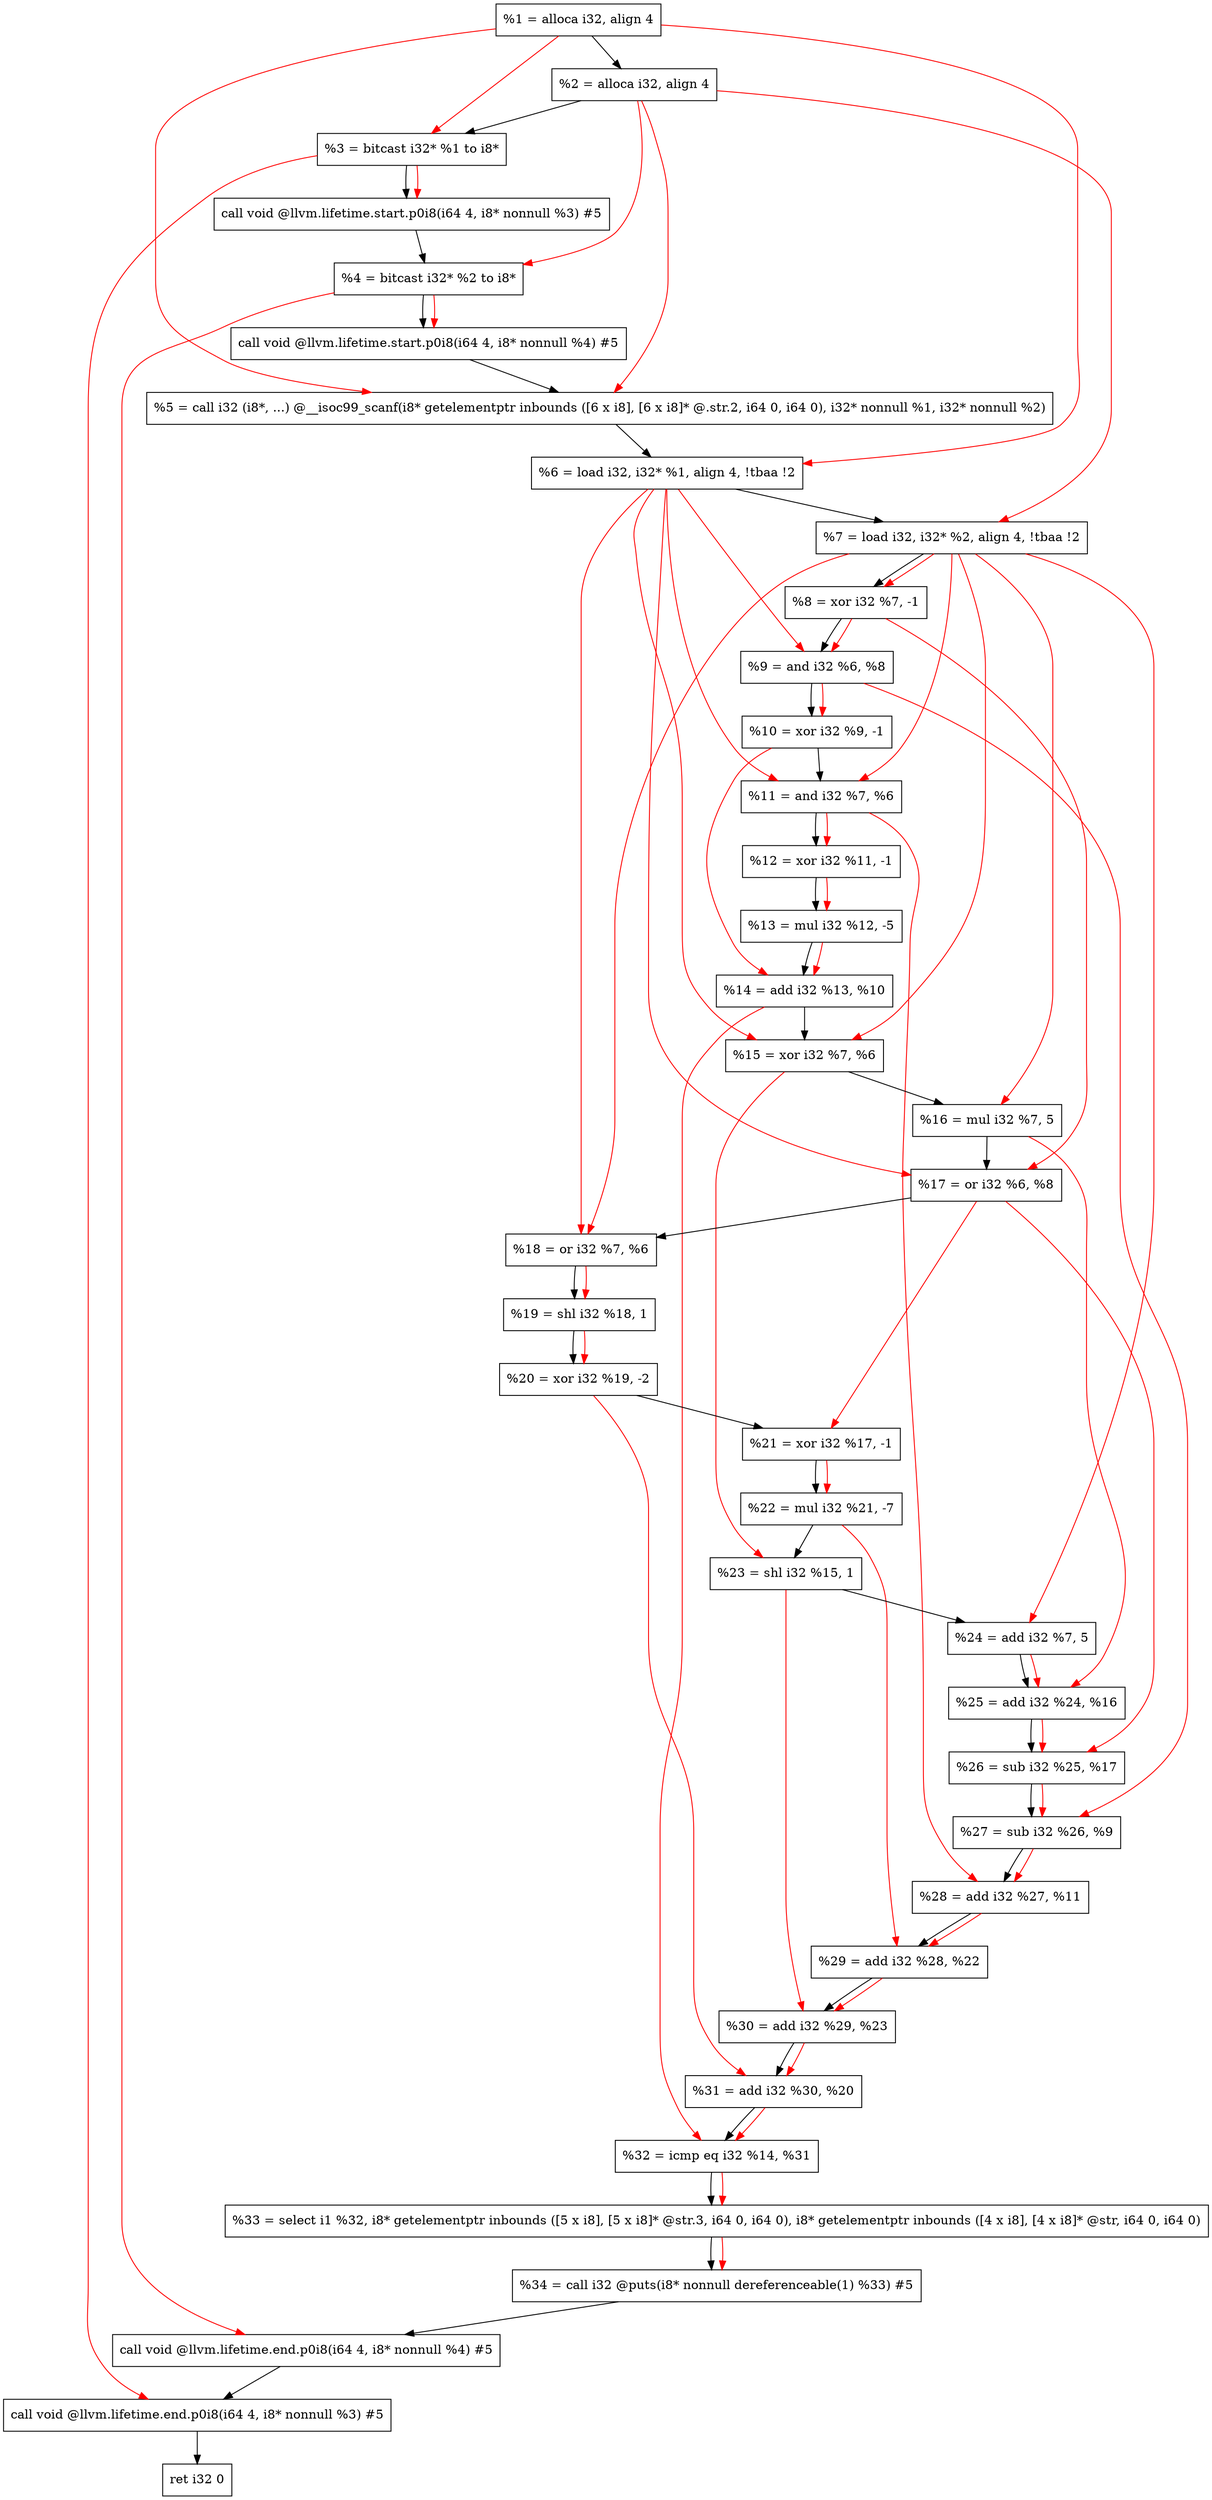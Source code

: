 digraph "DFG for'main' function" {
	Node0x1b3adf8[shape=record, label="  %1 = alloca i32, align 4"];
	Node0x1b3ae78[shape=record, label="  %2 = alloca i32, align 4"];
	Node0x1b3af08[shape=record, label="  %3 = bitcast i32* %1 to i8*"];
	Node0x1b3b368[shape=record, label="  call void @llvm.lifetime.start.p0i8(i64 4, i8* nonnull %3) #5"];
	Node0x1b3b448[shape=record, label="  %4 = bitcast i32* %2 to i8*"];
	Node0x1b3b568[shape=record, label="  call void @llvm.lifetime.start.p0i8(i64 4, i8* nonnull %4) #5"];
	Node0x1b3b7a0[shape=record, label="  %5 = call i32 (i8*, ...) @__isoc99_scanf(i8* getelementptr inbounds ([6 x i8], [6 x i8]* @.str.2, i64 0, i64 0), i32* nonnull %1, i32* nonnull %2)"];
	Node0x1b3b858[shape=record, label="  %6 = load i32, i32* %1, align 4, !tbaa !2"];
	Node0x1b3c7c8[shape=record, label="  %7 = load i32, i32* %2, align 4, !tbaa !2"];
	Node0x1b3ce50[shape=record, label="  %8 = xor i32 %7, -1"];
	Node0x1b3cec0[shape=record, label="  %9 = and i32 %6, %8"];
	Node0x1b3cf30[shape=record, label="  %10 = xor i32 %9, -1"];
	Node0x1b3cfa0[shape=record, label="  %11 = and i32 %7, %6"];
	Node0x1b3d010[shape=record, label="  %12 = xor i32 %11, -1"];
	Node0x1b3d080[shape=record, label="  %13 = mul i32 %12, -5"];
	Node0x1b3d0f0[shape=record, label="  %14 = add i32 %13, %10"];
	Node0x1b3d160[shape=record, label="  %15 = xor i32 %7, %6"];
	Node0x1b3d1d0[shape=record, label="  %16 = mul i32 %7, 5"];
	Node0x1b3d240[shape=record, label="  %17 = or i32 %6, %8"];
	Node0x1b3d2b0[shape=record, label="  %18 = or i32 %7, %6"];
	Node0x1b3d320[shape=record, label="  %19 = shl i32 %18, 1"];
	Node0x1b3d390[shape=record, label="  %20 = xor i32 %19, -2"];
	Node0x1b3d400[shape=record, label="  %21 = xor i32 %17, -1"];
	Node0x1b3d470[shape=record, label="  %22 = mul i32 %21, -7"];
	Node0x1b3d4e0[shape=record, label="  %23 = shl i32 %15, 1"];
	Node0x1b3d550[shape=record, label="  %24 = add i32 %7, 5"];
	Node0x1b3d5c0[shape=record, label="  %25 = add i32 %24, %16"];
	Node0x1b3d630[shape=record, label="  %26 = sub i32 %25, %17"];
	Node0x1b3d6a0[shape=record, label="  %27 = sub i32 %26, %9"];
	Node0x1b3d710[shape=record, label="  %28 = add i32 %27, %11"];
	Node0x1b3d780[shape=record, label="  %29 = add i32 %28, %22"];
	Node0x1b3d7f0[shape=record, label="  %30 = add i32 %29, %23"];
	Node0x1b3d860[shape=record, label="  %31 = add i32 %30, %20"];
	Node0x1b3d8d0[shape=record, label="  %32 = icmp eq i32 %14, %31"];
	Node0x1adb9d8[shape=record, label="  %33 = select i1 %32, i8* getelementptr inbounds ([5 x i8], [5 x i8]* @str.3, i64 0, i64 0), i8* getelementptr inbounds ([4 x i8], [4 x i8]* @str, i64 0, i64 0)"];
	Node0x1b3db70[shape=record, label="  %34 = call i32 @puts(i8* nonnull dereferenceable(1) %33) #5"];
	Node0x1b3ddc8[shape=record, label="  call void @llvm.lifetime.end.p0i8(i64 4, i8* nonnull %4) #5"];
	Node0x1b3df28[shape=record, label="  call void @llvm.lifetime.end.p0i8(i64 4, i8* nonnull %3) #5"];
	Node0x1b3dfe8[shape=record, label="  ret i32 0"];
	Node0x1b3adf8 -> Node0x1b3ae78;
	Node0x1b3ae78 -> Node0x1b3af08;
	Node0x1b3af08 -> Node0x1b3b368;
	Node0x1b3b368 -> Node0x1b3b448;
	Node0x1b3b448 -> Node0x1b3b568;
	Node0x1b3b568 -> Node0x1b3b7a0;
	Node0x1b3b7a0 -> Node0x1b3b858;
	Node0x1b3b858 -> Node0x1b3c7c8;
	Node0x1b3c7c8 -> Node0x1b3ce50;
	Node0x1b3ce50 -> Node0x1b3cec0;
	Node0x1b3cec0 -> Node0x1b3cf30;
	Node0x1b3cf30 -> Node0x1b3cfa0;
	Node0x1b3cfa0 -> Node0x1b3d010;
	Node0x1b3d010 -> Node0x1b3d080;
	Node0x1b3d080 -> Node0x1b3d0f0;
	Node0x1b3d0f0 -> Node0x1b3d160;
	Node0x1b3d160 -> Node0x1b3d1d0;
	Node0x1b3d1d0 -> Node0x1b3d240;
	Node0x1b3d240 -> Node0x1b3d2b0;
	Node0x1b3d2b0 -> Node0x1b3d320;
	Node0x1b3d320 -> Node0x1b3d390;
	Node0x1b3d390 -> Node0x1b3d400;
	Node0x1b3d400 -> Node0x1b3d470;
	Node0x1b3d470 -> Node0x1b3d4e0;
	Node0x1b3d4e0 -> Node0x1b3d550;
	Node0x1b3d550 -> Node0x1b3d5c0;
	Node0x1b3d5c0 -> Node0x1b3d630;
	Node0x1b3d630 -> Node0x1b3d6a0;
	Node0x1b3d6a0 -> Node0x1b3d710;
	Node0x1b3d710 -> Node0x1b3d780;
	Node0x1b3d780 -> Node0x1b3d7f0;
	Node0x1b3d7f0 -> Node0x1b3d860;
	Node0x1b3d860 -> Node0x1b3d8d0;
	Node0x1b3d8d0 -> Node0x1adb9d8;
	Node0x1adb9d8 -> Node0x1b3db70;
	Node0x1b3db70 -> Node0x1b3ddc8;
	Node0x1b3ddc8 -> Node0x1b3df28;
	Node0x1b3df28 -> Node0x1b3dfe8;
edge [color=red]
	Node0x1b3adf8 -> Node0x1b3af08;
	Node0x1b3af08 -> Node0x1b3b368;
	Node0x1b3ae78 -> Node0x1b3b448;
	Node0x1b3b448 -> Node0x1b3b568;
	Node0x1b3adf8 -> Node0x1b3b7a0;
	Node0x1b3ae78 -> Node0x1b3b7a0;
	Node0x1b3adf8 -> Node0x1b3b858;
	Node0x1b3ae78 -> Node0x1b3c7c8;
	Node0x1b3c7c8 -> Node0x1b3ce50;
	Node0x1b3b858 -> Node0x1b3cec0;
	Node0x1b3ce50 -> Node0x1b3cec0;
	Node0x1b3cec0 -> Node0x1b3cf30;
	Node0x1b3c7c8 -> Node0x1b3cfa0;
	Node0x1b3b858 -> Node0x1b3cfa0;
	Node0x1b3cfa0 -> Node0x1b3d010;
	Node0x1b3d010 -> Node0x1b3d080;
	Node0x1b3d080 -> Node0x1b3d0f0;
	Node0x1b3cf30 -> Node0x1b3d0f0;
	Node0x1b3c7c8 -> Node0x1b3d160;
	Node0x1b3b858 -> Node0x1b3d160;
	Node0x1b3c7c8 -> Node0x1b3d1d0;
	Node0x1b3b858 -> Node0x1b3d240;
	Node0x1b3ce50 -> Node0x1b3d240;
	Node0x1b3c7c8 -> Node0x1b3d2b0;
	Node0x1b3b858 -> Node0x1b3d2b0;
	Node0x1b3d2b0 -> Node0x1b3d320;
	Node0x1b3d320 -> Node0x1b3d390;
	Node0x1b3d240 -> Node0x1b3d400;
	Node0x1b3d400 -> Node0x1b3d470;
	Node0x1b3d160 -> Node0x1b3d4e0;
	Node0x1b3c7c8 -> Node0x1b3d550;
	Node0x1b3d550 -> Node0x1b3d5c0;
	Node0x1b3d1d0 -> Node0x1b3d5c0;
	Node0x1b3d5c0 -> Node0x1b3d630;
	Node0x1b3d240 -> Node0x1b3d630;
	Node0x1b3d630 -> Node0x1b3d6a0;
	Node0x1b3cec0 -> Node0x1b3d6a0;
	Node0x1b3d6a0 -> Node0x1b3d710;
	Node0x1b3cfa0 -> Node0x1b3d710;
	Node0x1b3d710 -> Node0x1b3d780;
	Node0x1b3d470 -> Node0x1b3d780;
	Node0x1b3d780 -> Node0x1b3d7f0;
	Node0x1b3d4e0 -> Node0x1b3d7f0;
	Node0x1b3d7f0 -> Node0x1b3d860;
	Node0x1b3d390 -> Node0x1b3d860;
	Node0x1b3d0f0 -> Node0x1b3d8d0;
	Node0x1b3d860 -> Node0x1b3d8d0;
	Node0x1b3d8d0 -> Node0x1adb9d8;
	Node0x1adb9d8 -> Node0x1b3db70;
	Node0x1b3b448 -> Node0x1b3ddc8;
	Node0x1b3af08 -> Node0x1b3df28;
}
